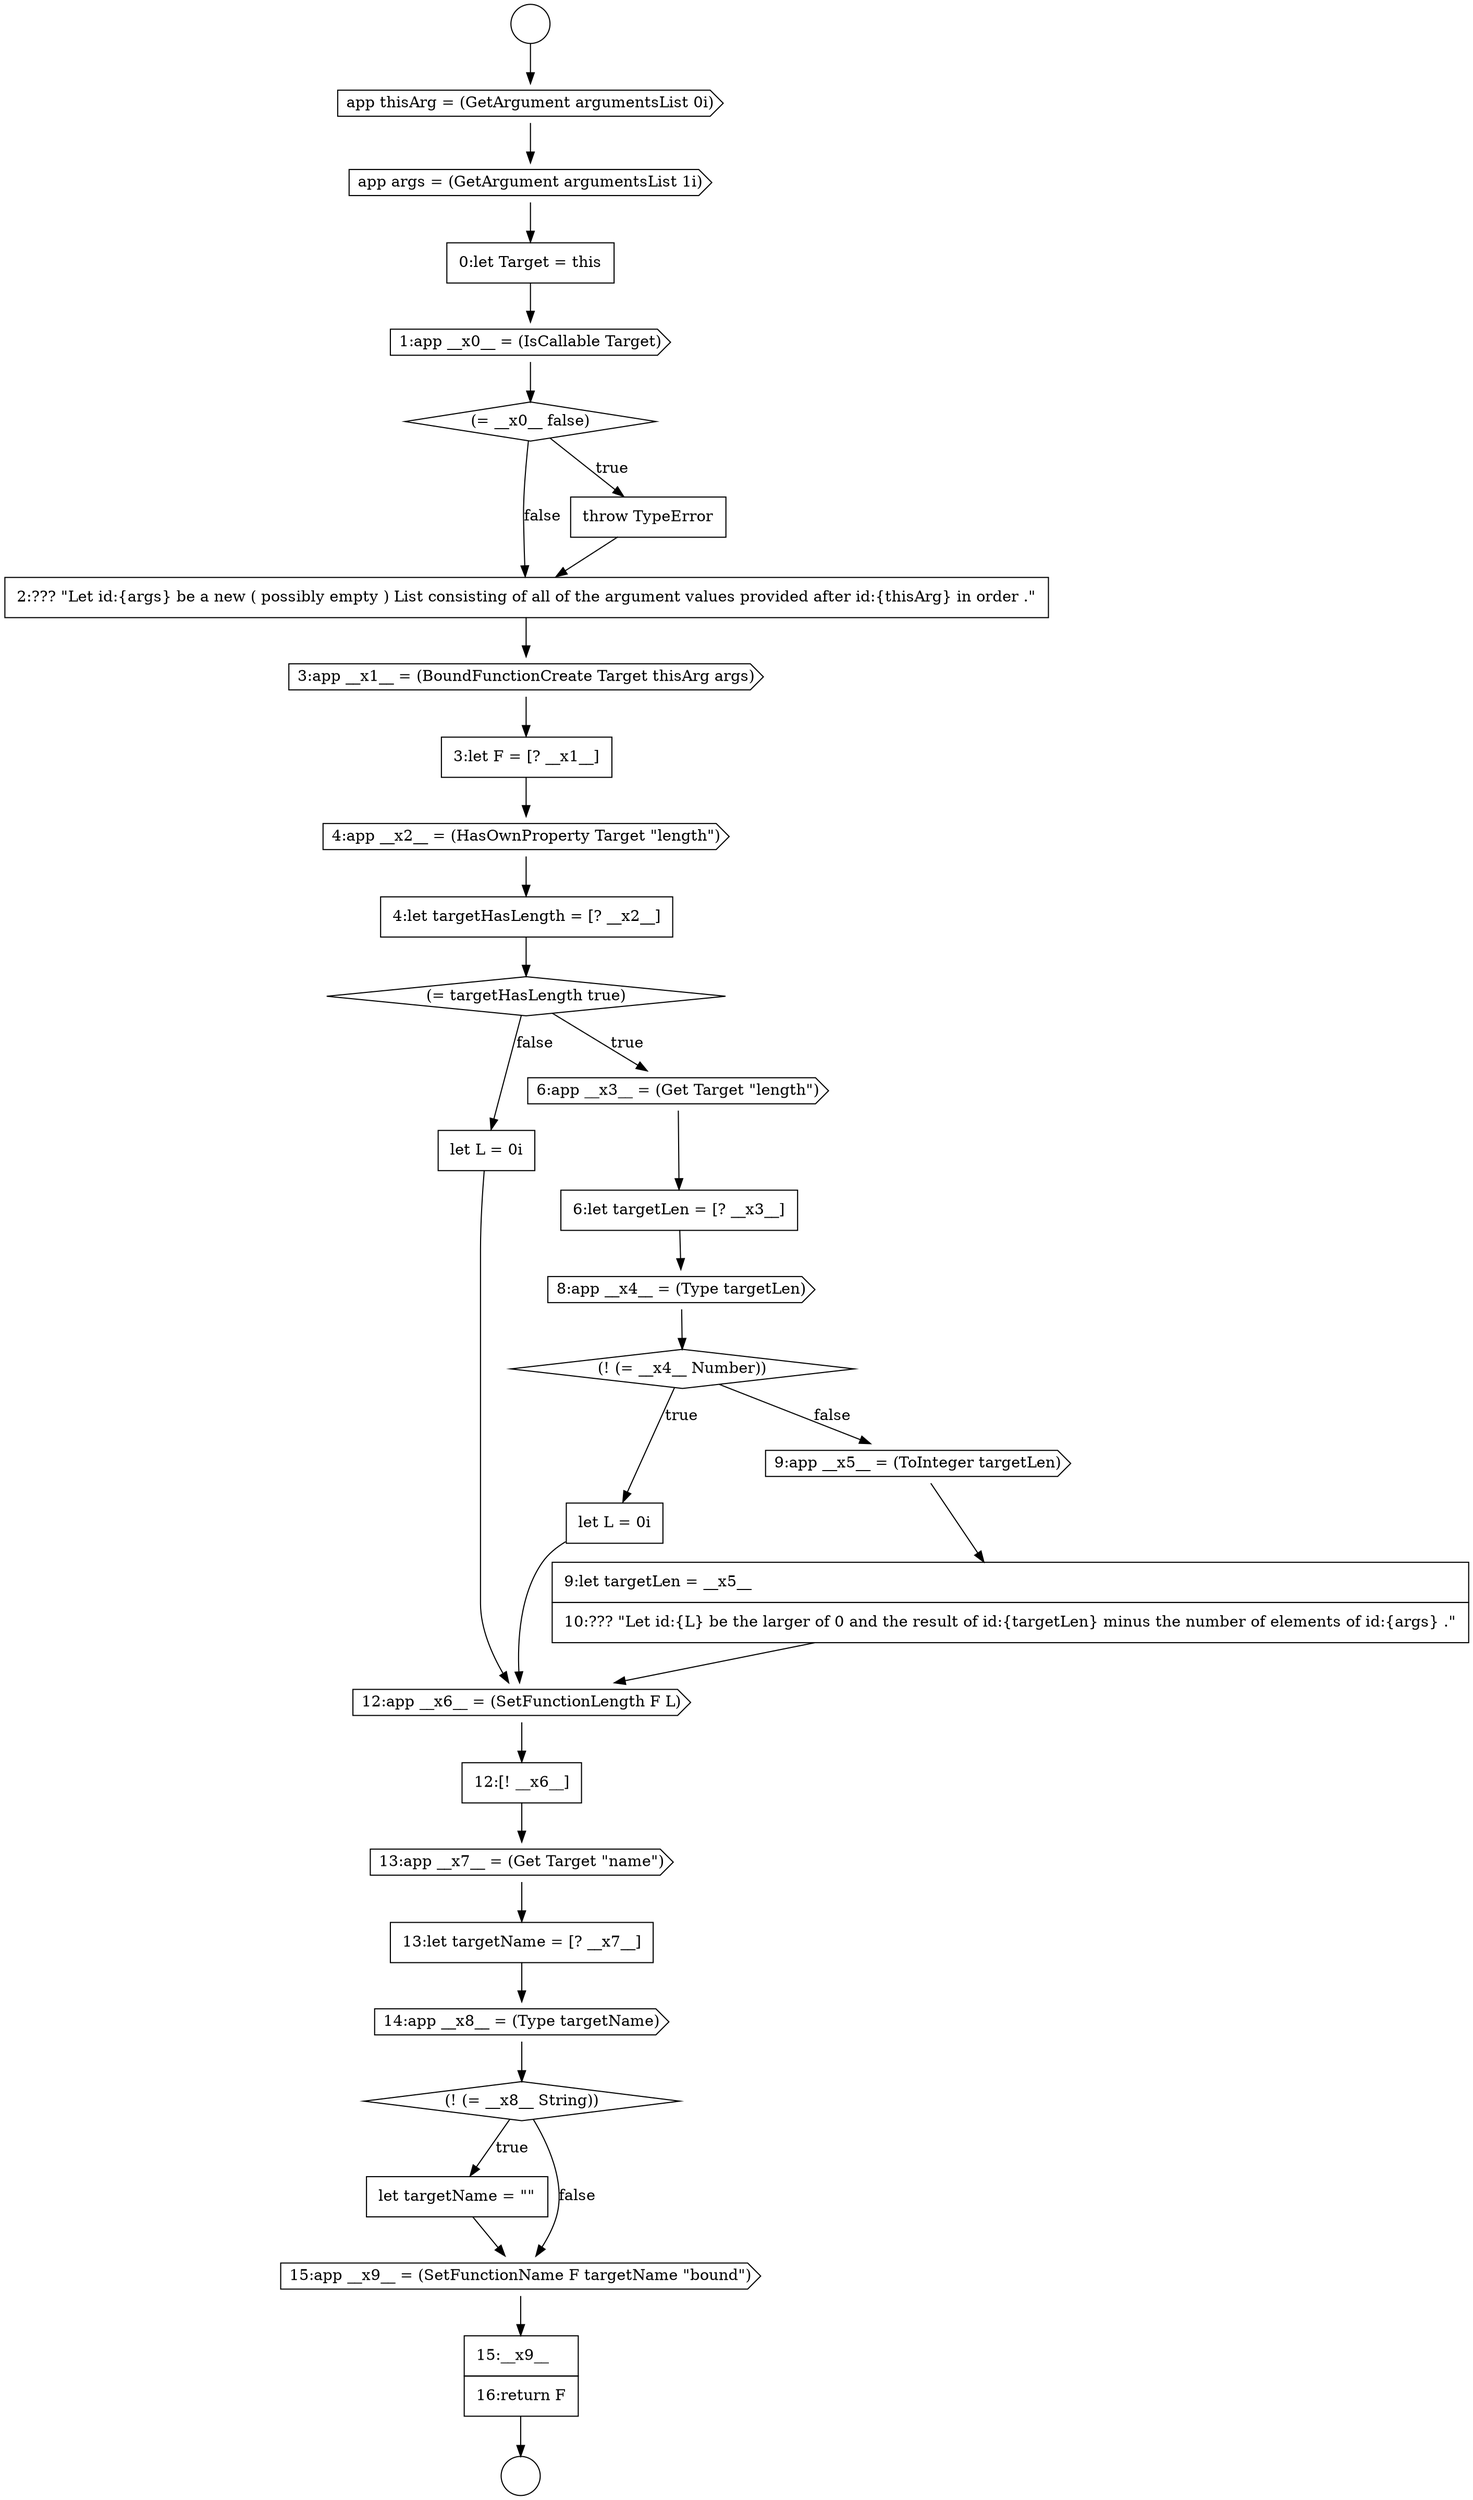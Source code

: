digraph {
  node11945 [shape=none, margin=0, label=<<font color="black">
    <table border="0" cellborder="1" cellspacing="0" cellpadding="10">
      <tr><td align="left">let L = 0i</td></tr>
    </table>
  </font>> color="black" fillcolor="white" style=filled]
  node11930 [shape=diamond, label=<<font color="black">(= __x0__ false)</font>> color="black" fillcolor="white" style=filled]
  node11934 [shape=none, margin=0, label=<<font color="black">
    <table border="0" cellborder="1" cellspacing="0" cellpadding="10">
      <tr><td align="left">3:let F = [? __x1__]</td></tr>
    </table>
  </font>> color="black" fillcolor="white" style=filled]
  node11926 [shape=cds, label=<<font color="black">app thisArg = (GetArgument argumentsList 0i)</font>> color="black" fillcolor="white" style=filled]
  node11952 [shape=none, margin=0, label=<<font color="black">
    <table border="0" cellborder="1" cellspacing="0" cellpadding="10">
      <tr><td align="left">let targetName = &quot;&quot;</td></tr>
    </table>
  </font>> color="black" fillcolor="white" style=filled]
  node11948 [shape=cds, label=<<font color="black">13:app __x7__ = (Get Target &quot;name&quot;)</font>> color="black" fillcolor="white" style=filled]
  node11929 [shape=cds, label=<<font color="black">1:app __x0__ = (IsCallable Target)</font>> color="black" fillcolor="white" style=filled]
  node11940 [shape=cds, label=<<font color="black">8:app __x4__ = (Type targetLen)</font>> color="black" fillcolor="white" style=filled]
  node11932 [shape=none, margin=0, label=<<font color="black">
    <table border="0" cellborder="1" cellspacing="0" cellpadding="10">
      <tr><td align="left">2:??? &quot;Let id:{args} be a new ( possibly empty ) List consisting of all of the argument values provided after id:{thisArg} in order .&quot;</td></tr>
    </table>
  </font>> color="black" fillcolor="white" style=filled]
  node11947 [shape=none, margin=0, label=<<font color="black">
    <table border="0" cellborder="1" cellspacing="0" cellpadding="10">
      <tr><td align="left">12:[! __x6__]</td></tr>
    </table>
  </font>> color="black" fillcolor="white" style=filled]
  node11937 [shape=diamond, label=<<font color="black">(= targetHasLength true)</font>> color="black" fillcolor="white" style=filled]
  node11931 [shape=none, margin=0, label=<<font color="black">
    <table border="0" cellborder="1" cellspacing="0" cellpadding="10">
      <tr><td align="left">throw TypeError</td></tr>
    </table>
  </font>> color="black" fillcolor="white" style=filled]
  node11942 [shape=none, margin=0, label=<<font color="black">
    <table border="0" cellborder="1" cellspacing="0" cellpadding="10">
      <tr><td align="left">let L = 0i</td></tr>
    </table>
  </font>> color="black" fillcolor="white" style=filled]
  node11946 [shape=cds, label=<<font color="black">12:app __x6__ = (SetFunctionLength F L)</font>> color="black" fillcolor="white" style=filled]
  node11928 [shape=none, margin=0, label=<<font color="black">
    <table border="0" cellborder="1" cellspacing="0" cellpadding="10">
      <tr><td align="left">0:let Target = this</td></tr>
    </table>
  </font>> color="black" fillcolor="white" style=filled]
  node11938 [shape=cds, label=<<font color="black">6:app __x3__ = (Get Target &quot;length&quot;)</font>> color="black" fillcolor="white" style=filled]
  node11949 [shape=none, margin=0, label=<<font color="black">
    <table border="0" cellborder="1" cellspacing="0" cellpadding="10">
      <tr><td align="left">13:let targetName = [? __x7__]</td></tr>
    </table>
  </font>> color="black" fillcolor="white" style=filled]
  node11944 [shape=none, margin=0, label=<<font color="black">
    <table border="0" cellborder="1" cellspacing="0" cellpadding="10">
      <tr><td align="left">9:let targetLen = __x5__</td></tr>
      <tr><td align="left">10:??? &quot;Let id:{L} be the larger of 0 and the result of id:{targetLen} minus the number of elements of id:{args} .&quot;</td></tr>
    </table>
  </font>> color="black" fillcolor="white" style=filled]
  node11939 [shape=none, margin=0, label=<<font color="black">
    <table border="0" cellborder="1" cellspacing="0" cellpadding="10">
      <tr><td align="left">6:let targetLen = [? __x3__]</td></tr>
    </table>
  </font>> color="black" fillcolor="white" style=filled]
  node11954 [shape=none, margin=0, label=<<font color="black">
    <table border="0" cellborder="1" cellspacing="0" cellpadding="10">
      <tr><td align="left">15:__x9__</td></tr>
      <tr><td align="left">16:return F</td></tr>
    </table>
  </font>> color="black" fillcolor="white" style=filled]
  node11927 [shape=cds, label=<<font color="black">app args = (GetArgument argumentsList 1i)</font>> color="black" fillcolor="white" style=filled]
  node11933 [shape=cds, label=<<font color="black">3:app __x1__ = (BoundFunctionCreate Target thisArg args)</font>> color="black" fillcolor="white" style=filled]
  node11941 [shape=diamond, label=<<font color="black">(! (= __x4__ Number))</font>> color="black" fillcolor="white" style=filled]
  node11936 [shape=none, margin=0, label=<<font color="black">
    <table border="0" cellborder="1" cellspacing="0" cellpadding="10">
      <tr><td align="left">4:let targetHasLength = [? __x2__]</td></tr>
    </table>
  </font>> color="black" fillcolor="white" style=filled]
  node11951 [shape=diamond, label=<<font color="black">(! (= __x8__ String))</font>> color="black" fillcolor="white" style=filled]
  node11924 [shape=circle label=" " color="black" fillcolor="white" style=filled]
  node11943 [shape=cds, label=<<font color="black">9:app __x5__ = (ToInteger targetLen)</font>> color="black" fillcolor="white" style=filled]
  node11950 [shape=cds, label=<<font color="black">14:app __x8__ = (Type targetName)</font>> color="black" fillcolor="white" style=filled]
  node11953 [shape=cds, label=<<font color="black">15:app __x9__ = (SetFunctionName F targetName &quot;bound&quot;)</font>> color="black" fillcolor="white" style=filled]
  node11935 [shape=cds, label=<<font color="black">4:app __x2__ = (HasOwnProperty Target &quot;length&quot;)</font>> color="black" fillcolor="white" style=filled]
  node11925 [shape=circle label=" " color="black" fillcolor="white" style=filled]
  node11954 -> node11925 [ color="black"]
  node11931 -> node11932 [ color="black"]
  node11943 -> node11944 [ color="black"]
  node11953 -> node11954 [ color="black"]
  node11945 -> node11946 [ color="black"]
  node11926 -> node11927 [ color="black"]
  node11950 -> node11951 [ color="black"]
  node11933 -> node11934 [ color="black"]
  node11928 -> node11929 [ color="black"]
  node11927 -> node11928 [ color="black"]
  node11942 -> node11946 [ color="black"]
  node11935 -> node11936 [ color="black"]
  node11940 -> node11941 [ color="black"]
  node11946 -> node11947 [ color="black"]
  node11938 -> node11939 [ color="black"]
  node11948 -> node11949 [ color="black"]
  node11951 -> node11952 [label=<<font color="black">true</font>> color="black"]
  node11951 -> node11953 [label=<<font color="black">false</font>> color="black"]
  node11941 -> node11942 [label=<<font color="black">true</font>> color="black"]
  node11941 -> node11943 [label=<<font color="black">false</font>> color="black"]
  node11936 -> node11937 [ color="black"]
  node11952 -> node11953 [ color="black"]
  node11929 -> node11930 [ color="black"]
  node11939 -> node11940 [ color="black"]
  node11932 -> node11933 [ color="black"]
  node11930 -> node11931 [label=<<font color="black">true</font>> color="black"]
  node11930 -> node11932 [label=<<font color="black">false</font>> color="black"]
  node11947 -> node11948 [ color="black"]
  node11924 -> node11926 [ color="black"]
  node11944 -> node11946 [ color="black"]
  node11937 -> node11938 [label=<<font color="black">true</font>> color="black"]
  node11937 -> node11945 [label=<<font color="black">false</font>> color="black"]
  node11934 -> node11935 [ color="black"]
  node11949 -> node11950 [ color="black"]
}
